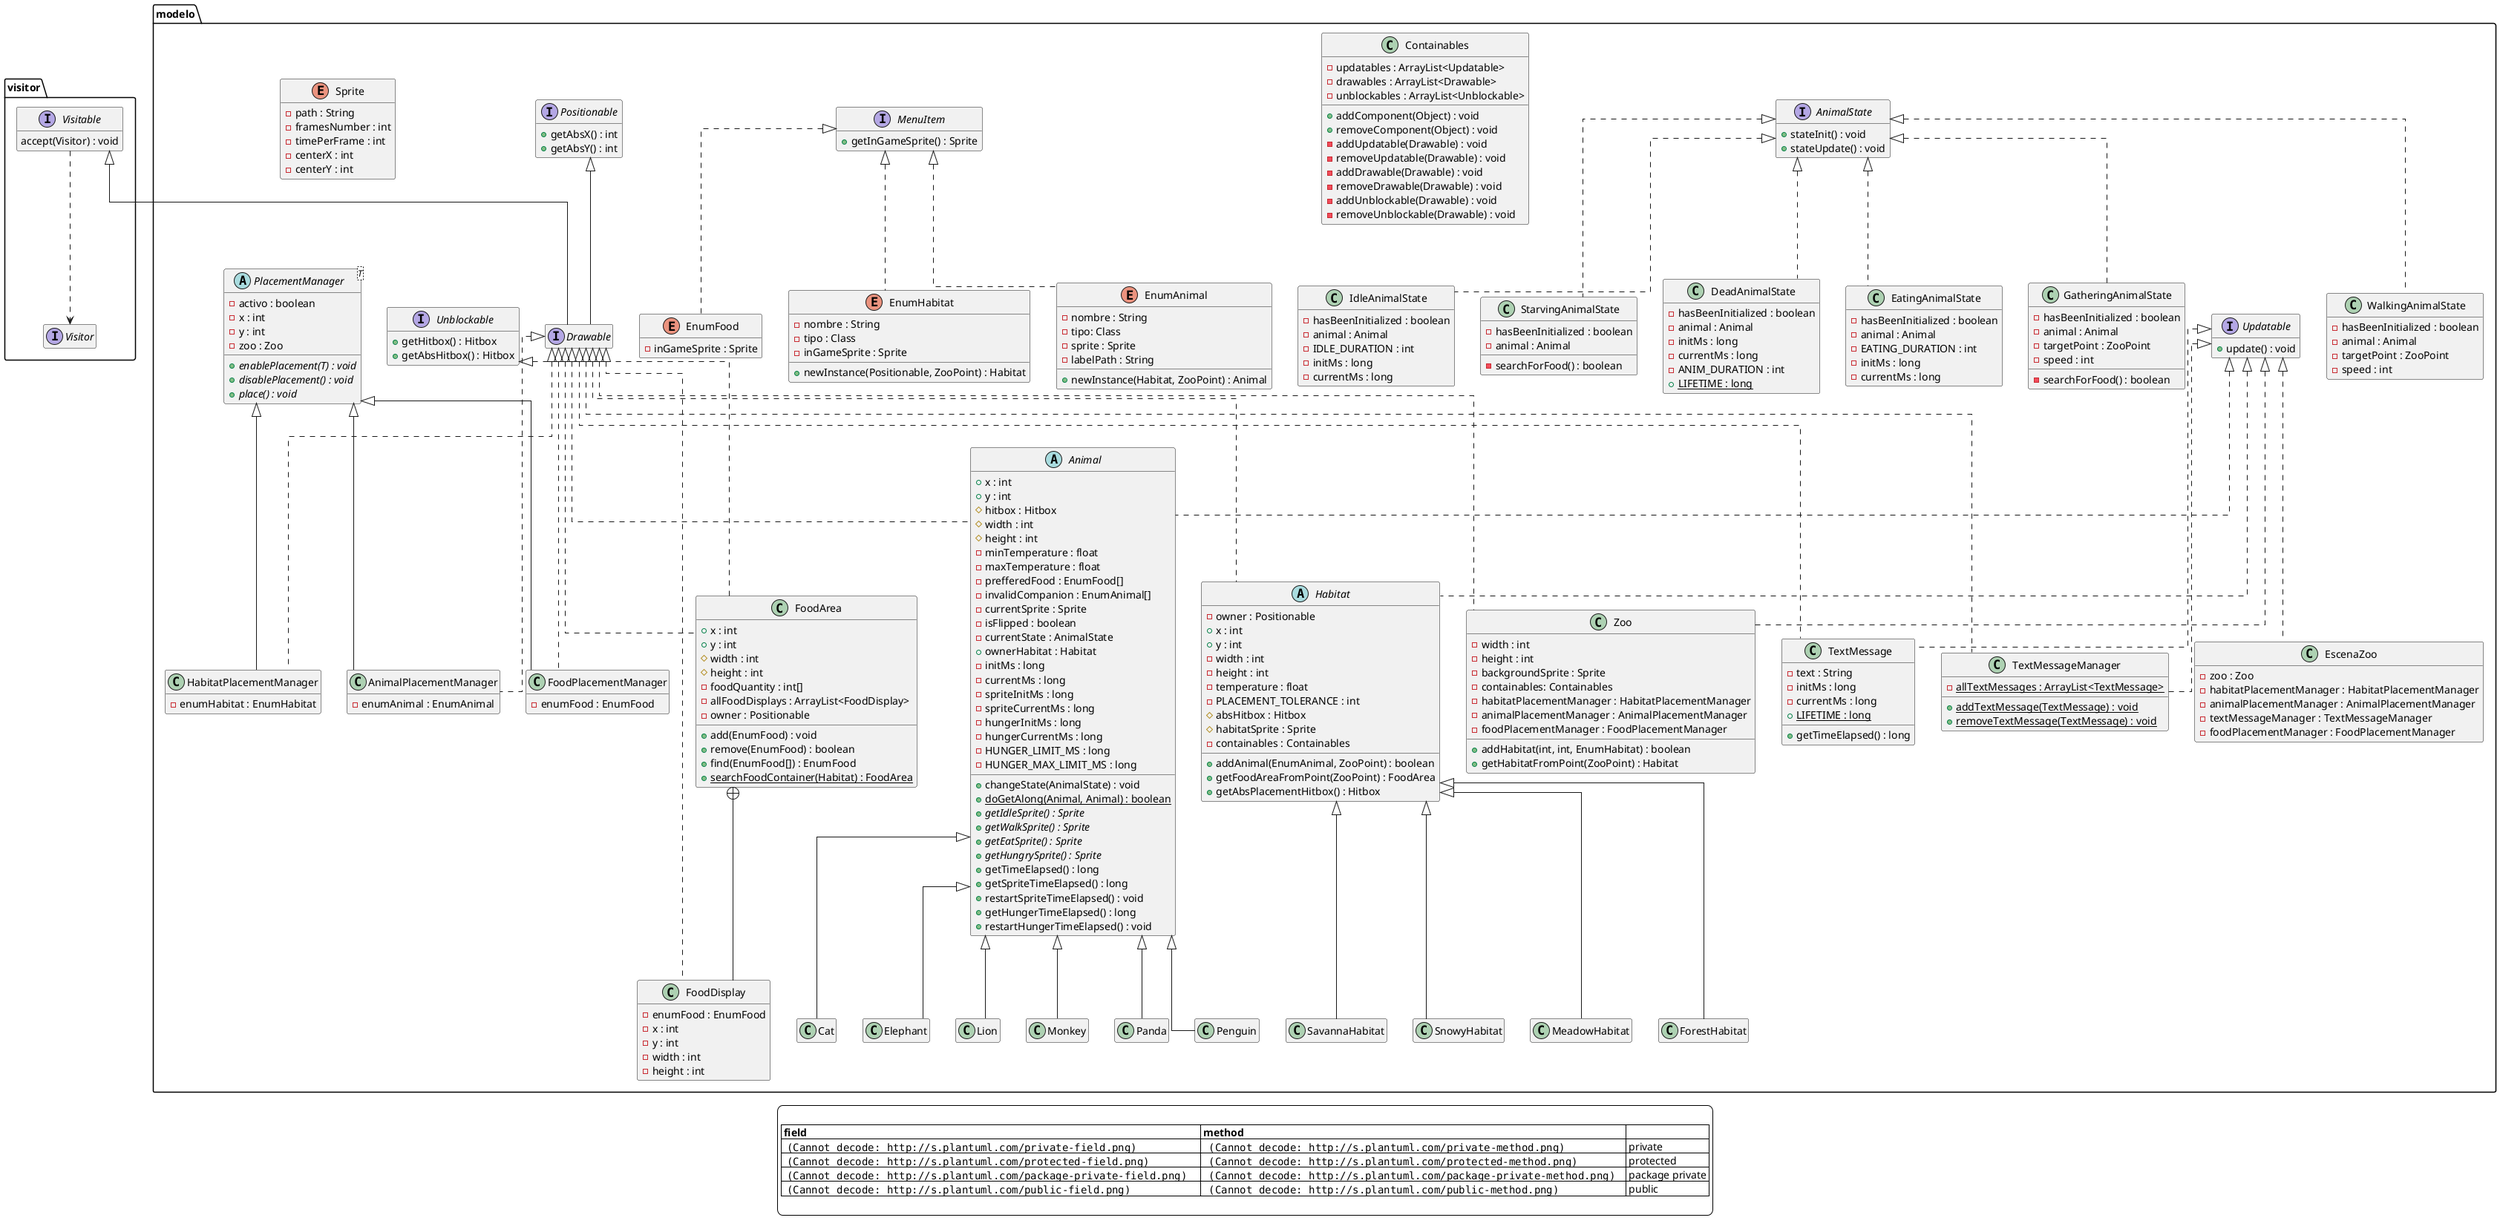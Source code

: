 @startuml
hide empty methods
hide empty fields
skinparam legendBackgroundColor #ffffff
skinparam linetype ortho
legend

|= field |= method |=  |
|  <img:http://s.plantuml.com/private-field.png>     |   <img:http://s.plantuml.com/private-method.png>     | private |
|  <img:http://s.plantuml.com/protected-field.png>   |   <img:http://s.plantuml.com/protected-method.png>   | protected |
|  <img:http://s.plantuml.com/package-private-field.png>     |   <img:http://s.plantuml.com/package-private-method.png>    | package private |
|  <img:http://s.plantuml.com/public-field.png>     |   <img:http://s.plantuml.com/public-method.png>     | public |

endlegend

package "visitor" {
  interface Visitor {
  }
  interface Visitable {
    {method} accept(Visitor) : void
  }
}

package "modelo" {
  abstract Animal {
    + x : int
    + y : int 
    # hitbox : Hitbox
    # width : int 
    # height : int 
    - minTemperature : float
    - maxTemperature : float
    - prefferedFood : EnumFood[]
    - invalidCompanion : EnumAnimal[]
    - currentSprite : Sprite
    - isFlipped : boolean 
    - currentState : AnimalState
    + ownerHabitat : Habitat
    - initMs : long
    - currentMs : long 
    - spriteInitMs : long
    - spriteCurrentMs : long 
    - hungerInitMs : long 
    - hungerCurrentMs : long
    - HUNGER_LIMIT_MS : long 
    - HUNGER_MAX_LIMIT_MS : long

    + changeState(AnimalState) : void
    + {static} doGetAlong(Animal, Animal) : boolean
    + {abstract} getIdleSprite() : Sprite
    + {abstract} getWalkSprite() : Sprite
    + {abstract} getEatSprite() : Sprite
    + {abstract} getHungrySprite() : Sprite
    + getTimeElapsed() : long
    + getSpriteTimeElapsed() : long
    + restartSpriteTimeElapsed() : void
    + getHungerTimeElapsed() : long
    + restartHungerTimeElapsed() : void
  }

  class Cat {
  }
  class Elephant {
  }
  class Lion {
  }
  class Monkey {
  }
  class Panda {
  }
  class Penguin {
  }

  enum EnumAnimal {
    - nombre : String 
    - tipo: Class
    - sprite : Sprite
    - labelPath : String
    + newInstance(Habitat, ZooPoint) : Animal
  }

  interface Drawable {
  }

  interface Positionable {
    + getAbsX() : int
    + getAbsY() : int
  }

  interface Unblockable {
    + getHitbox() : Hitbox
    + getAbsHitbox() : Hitbox
  }

  interface Updatable {
    + update() : void
  }

  class Containables {
    - updatables : ArrayList<Updatable>
    - drawables : ArrayList<Drawable>
    - unblockables : ArrayList<Unblockable>
    + addComponent(Object) : void
    + removeComponent(Object) : void
    - addUpdatable(Drawable) : void
    - removeUpdatable(Drawable) : void
    - addDrawable(Drawable) : void
    - removeDrawable(Drawable) : void
    - addUnblockable(Drawable) : void
    - removeUnblockable(Drawable) : void
  }

  enum EnumFood {
    - inGameSprite : Sprite 
  }

  class FoodArea {
    + x : int
    + y : int 
    # width : int 
    # height : int 
    - foodQuantity : int[]
    - allFoodDisplays : ArrayList<FoodDisplay>
    - owner : Positionable
    + add(EnumFood) : void
    + remove(EnumFood) : boolean
    + find(EnumFood[]) : EnumFood
    + {static} searchFoodContainer(Habitat) : FoodArea
  }

  class FoodDisplay {
    - enumFood : EnumFood
    - x : int
    - y : int
    - width : int
    - height : int
  }

  abstract Habitat {
    - owner : Positionable
    + x : int
    + y : int
    - width : int
    - height : int
    - temperature : float
    - PLACEMENT_TOLERANCE : int
    # absHitbox : Hitbox
    # habitatSprite : Sprite 
    - containables : Containables
    + addAnimal(EnumAnimal, ZooPoint) : boolean
    + getFoodAreaFromPoint(ZooPoint) : FoodArea
    + getAbsPlacementHitbox() : Hitbox
  }

  class MeadowHabitat {
  }
  class ForestHabitat {
  }
  class SavannaHabitat {
  }
  class SnowyHabitat {
  }

  enum EnumHabitat {
    - nombre : String
    - tipo : Class
    - inGameSprite : Sprite
    + newInstance(Positionable, ZooPoint) : Habitat
  }

  abstract PlacementManager<T> {
    - activo : boolean
    - x : int
    - y : int
    - zoo : Zoo
    + {abstract} enablePlacement(T) : void
    + {abstract} disablePlacement() : void
    + {abstract} place() : void
  }

  class AnimalPlacementManager {
    - enumAnimal : EnumAnimal
  }
  class FoodPlacementManager {
    - enumFood : EnumFood
  }
  class HabitatPlacementManager {
    - enumHabitat : EnumHabitat
  }

  interface AnimalState {
    + stateInit() : void
    + stateUpdate() : void
  }

  class DeadAnimalState {
    - hasBeenInitialized : boolean
    - animal : Animal
    - initMs : long
    - currentMs : long
    - ANIM_DURATION : int
    + {static} LIFETIME : long
  }
  class EatingAnimalState {
    - hasBeenInitialized : boolean
    - animal : Animal
    - EATING_DURATION : int
    - initMs : long
    - currentMs : long
  }
  class GatheringAnimalState {
    - hasBeenInitialized : boolean
    - animal : Animal
    - targetPoint : ZooPoint
    - speed : int
    - searchForFood() : boolean
  }
  class IdleAnimalState {
    - hasBeenInitialized : boolean
    - animal : Animal
    - IDLE_DURATION : int
    - initMs : long
    - currentMs : long
  }
  class StarvingAnimalState {
    - hasBeenInitialized : boolean
    - animal : Animal
    - searchForFood() : boolean
  }
  class WalkingAnimalState {
    - hasBeenInitialized : boolean
    - animal : Animal
    - targetPoint : ZooPoint
    - speed : int
  }

  class EscenaZoo {
    - zoo : Zoo
    - habitatPlacementManager : HabitatPlacementManager
    - animalPlacementManager : AnimalPlacementManager
    - textMessageManager : TextMessageManager
    - foodPlacementManager : FoodPlacementManager
  }

  class Zoo {
    - width : int 
    - height : int
    - backgroundSprite : Sprite
    - containables: Containables
    - habitatPlacementManager : HabitatPlacementManager
    - animalPlacementManager : AnimalPlacementManager
    - foodPlacementManager : FoodPlacementManager
    + addHabitat(int, int, EnumHabitat) : boolean
    + getHabitatFromPoint(ZooPoint) : Habitat
  }

  interface MenuItem {
    + getInGameSprite() : Sprite
  }

  enum Sprite {
    - path : String
    - framesNumber : int
    - timePerFrame : int
    - centerX : int
    - centerY : int
  }

  class TextMessage {
    - text : String
    - initMs : long
    - currentMs : long
    + {static} LIFETIME : long
    + getTimeElapsed() : long
  }

  class TextMessageManager {
    - {static} allTextMessages : ArrayList<TextMessage>
    + {static} addTextMessage(TextMessage) : void
    + {static} removeTextMessage(TextMessage) : void
  }
}

' Asociación

' Composición

' Agregación

' Implementación

Unblockable <|.. FoodArea

Updatable <|.. Animal
Updatable <|.. Habitat
Updatable <|.. EscenaZoo
Updatable <|.. TextMessage
Updatable <|.. TextMessageManager
Updatable <|.. Zoo

Drawable <|.. Animal
Drawable <|.. Habitat
Drawable <|.. FoodArea
Drawable <|.. FoodDisplay
Drawable <|.. AnimalPlacementManager
Drawable <|.. FoodPlacementManager
Drawable <|.. HabitatPlacementManager
Drawable <|.. TextMessage
Drawable <|.. TextMessageManager
Drawable <|.. Zoo

MenuItem <|.. EnumAnimal
MenuItem <|.. EnumFood
MenuItem <|.. EnumHabitat

AnimalState <|.. IdleAnimalState 
AnimalState <|.. WalkingAnimalState
AnimalState <|.. StarvingAnimalState
AnimalState <|.. GatheringAnimalState
AnimalState <|.. EatingAnimalState
AnimalState <|.. DeadAnimalState

' Nesting

FoodArea +-- FoodDisplay

' Dependencia

Visitable ..> Visitor

' Herencia/Generalización

Animal <|-- Cat
Animal <|-- Elephant
Animal <|-- Lion 
Animal <|-- Monkey 
Animal <|-- Panda 
Animal <|-- Penguin

Habitat <|-- MeadowHabitat
Habitat <|-- ForestHabitat
Habitat <|-- SavannaHabitat
Habitat <|-- SnowyHabitat

PlacementManager <|-- AnimalPlacementManager
PlacementManager <|-- FoodPlacementManager
PlacementManager <|-- HabitatPlacementManager

Visitable <|-- Drawable
Positionable <|-- Drawable

@enduml
